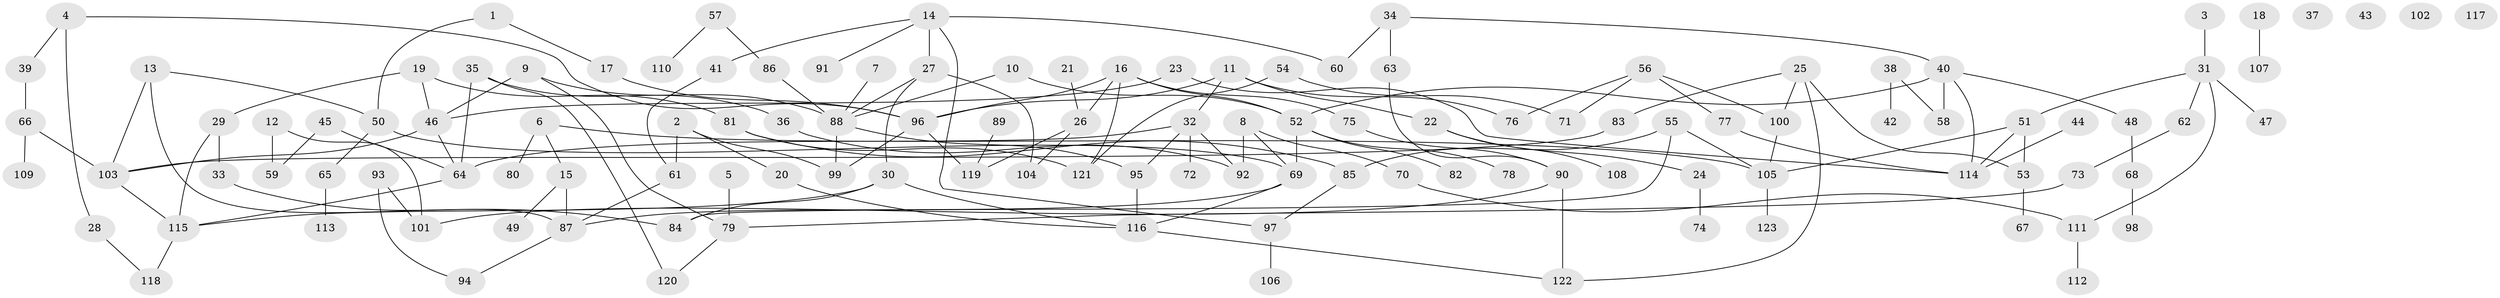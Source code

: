// coarse degree distribution, {4: 0.1956521739130435, 3: 0.15217391304347827, 11: 0.021739130434782608, 2: 0.1956521739130435, 6: 0.06521739130434782, 12: 0.021739130434782608, 5: 0.13043478260869565, 7: 0.043478260869565216, 1: 0.17391304347826086}
// Generated by graph-tools (version 1.1) at 2025/47/03/04/25 22:47:59]
// undirected, 123 vertices, 158 edges
graph export_dot {
  node [color=gray90,style=filled];
  1;
  2;
  3;
  4;
  5;
  6;
  7;
  8;
  9;
  10;
  11;
  12;
  13;
  14;
  15;
  16;
  17;
  18;
  19;
  20;
  21;
  22;
  23;
  24;
  25;
  26;
  27;
  28;
  29;
  30;
  31;
  32;
  33;
  34;
  35;
  36;
  37;
  38;
  39;
  40;
  41;
  42;
  43;
  44;
  45;
  46;
  47;
  48;
  49;
  50;
  51;
  52;
  53;
  54;
  55;
  56;
  57;
  58;
  59;
  60;
  61;
  62;
  63;
  64;
  65;
  66;
  67;
  68;
  69;
  70;
  71;
  72;
  73;
  74;
  75;
  76;
  77;
  78;
  79;
  80;
  81;
  82;
  83;
  84;
  85;
  86;
  87;
  88;
  89;
  90;
  91;
  92;
  93;
  94;
  95;
  96;
  97;
  98;
  99;
  100;
  101;
  102;
  103;
  104;
  105;
  106;
  107;
  108;
  109;
  110;
  111;
  112;
  113;
  114;
  115;
  116;
  117;
  118;
  119;
  120;
  121;
  122;
  123;
  1 -- 17;
  1 -- 50;
  2 -- 20;
  2 -- 61;
  2 -- 99;
  3 -- 31;
  4 -- 28;
  4 -- 39;
  4 -- 96;
  5 -- 79;
  6 -- 15;
  6 -- 80;
  6 -- 105;
  7 -- 88;
  8 -- 69;
  8 -- 70;
  8 -- 92;
  9 -- 46;
  9 -- 79;
  9 -- 88;
  10 -- 52;
  10 -- 88;
  11 -- 22;
  11 -- 32;
  11 -- 76;
  11 -- 96;
  12 -- 59;
  12 -- 101;
  13 -- 50;
  13 -- 87;
  13 -- 103;
  14 -- 27;
  14 -- 41;
  14 -- 60;
  14 -- 91;
  14 -- 97;
  15 -- 49;
  15 -- 87;
  16 -- 26;
  16 -- 52;
  16 -- 75;
  16 -- 96;
  16 -- 121;
  17 -- 96;
  18 -- 107;
  19 -- 29;
  19 -- 46;
  19 -- 81;
  20 -- 116;
  21 -- 26;
  22 -- 24;
  22 -- 108;
  23 -- 46;
  23 -- 114;
  24 -- 74;
  25 -- 53;
  25 -- 83;
  25 -- 100;
  25 -- 122;
  26 -- 104;
  26 -- 119;
  27 -- 30;
  27 -- 88;
  27 -- 104;
  28 -- 118;
  29 -- 33;
  29 -- 115;
  30 -- 84;
  30 -- 115;
  30 -- 116;
  31 -- 47;
  31 -- 51;
  31 -- 62;
  31 -- 111;
  32 -- 64;
  32 -- 72;
  32 -- 92;
  32 -- 95;
  33 -- 84;
  34 -- 40;
  34 -- 60;
  34 -- 63;
  35 -- 36;
  35 -- 64;
  35 -- 120;
  36 -- 92;
  38 -- 42;
  38 -- 58;
  39 -- 66;
  40 -- 48;
  40 -- 52;
  40 -- 58;
  40 -- 114;
  41 -- 61;
  44 -- 114;
  45 -- 59;
  45 -- 64;
  46 -- 64;
  46 -- 103;
  48 -- 68;
  50 -- 65;
  50 -- 69;
  51 -- 53;
  51 -- 105;
  51 -- 114;
  52 -- 69;
  52 -- 78;
  52 -- 82;
  53 -- 67;
  54 -- 71;
  54 -- 121;
  55 -- 84;
  55 -- 85;
  55 -- 105;
  56 -- 71;
  56 -- 76;
  56 -- 77;
  56 -- 100;
  57 -- 86;
  57 -- 110;
  61 -- 87;
  62 -- 73;
  63 -- 90;
  64 -- 115;
  65 -- 113;
  66 -- 103;
  66 -- 109;
  68 -- 98;
  69 -- 87;
  69 -- 116;
  70 -- 111;
  73 -- 79;
  75 -- 90;
  77 -- 114;
  79 -- 120;
  81 -- 85;
  81 -- 121;
  83 -- 103;
  85 -- 97;
  86 -- 88;
  87 -- 94;
  88 -- 95;
  88 -- 99;
  89 -- 119;
  90 -- 101;
  90 -- 122;
  93 -- 94;
  93 -- 101;
  95 -- 116;
  96 -- 99;
  96 -- 119;
  97 -- 106;
  100 -- 105;
  103 -- 115;
  105 -- 123;
  111 -- 112;
  115 -- 118;
  116 -- 122;
}

